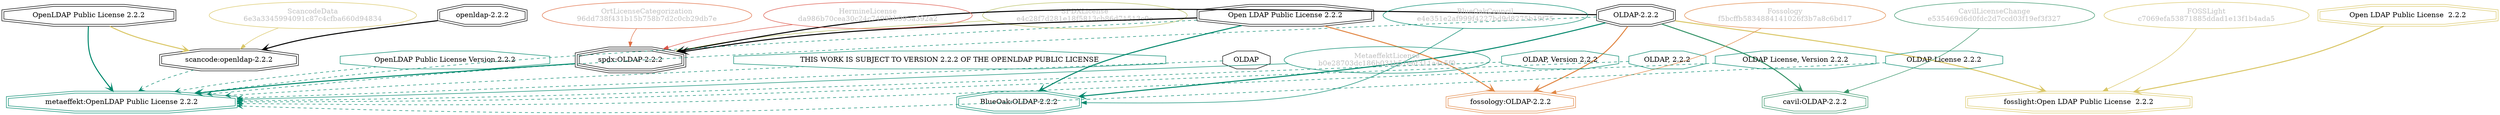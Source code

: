 strict digraph {
    node [shape=box];
    graph [splines=curved];
    3409 [label="SPDXLicense\ne4c28f7d281e18f5813cb86d71513c0e"
         ,fontcolor=gray
         ,color="#b8bf62"
         ,fillcolor="beige;1"
         ,shape=ellipse];
    3410 [label="spdx:OLDAP-2.2.2"
         ,shape=tripleoctagon];
    3411 [label="OLDAP-2.2.2"
         ,shape=doubleoctagon];
    3412 [label="Open LDAP Public License 2.2.2"
         ,shape=doubleoctagon];
    8938 [label="BlueOakCouncil\ne4e351e2af999f4227bd9d8275b19f75"
         ,fontcolor=gray
         ,color="#00876c"
         ,fillcolor="beige;1"
         ,shape=ellipse];
    8939 [label="BlueOak:OLDAP-2.2.2"
         ,color="#00876c"
         ,shape=doubleoctagon];
    21415 [label="ScancodeData\n6e3a3345994091c87c4cfba660d94834"
          ,fontcolor=gray
          ,color="#dac767"
          ,fillcolor="beige;1"
          ,shape=ellipse];
    21416 [label="scancode:openldap-2.2.2"
          ,shape=doubleoctagon];
    21417 [label="openldap-2.2.2"
          ,shape=doubleoctagon];
    21418 [label="OpenLDAP Public License 2.2.2"
          ,shape=doubleoctagon];
    27015 [label="Fossology\nf5bcffb5834884141026f3b7a8c6bd17"
          ,fontcolor=gray
          ,color="#e18745"
          ,fillcolor="beige;1"
          ,shape=ellipse];
    27016 [label="fossology:OLDAP-2.2.2"
          ,color="#e18745"
          ,shape=doubleoctagon];
    27265 [label=OLDAP
          ,shape=octagon];
    35141 [label="OrtLicenseCategorization\n96dd738f431b15b758b7d2c0cb29db7e"
          ,fontcolor=gray
          ,color="#e06f45"
          ,fillcolor="beige;1"
          ,shape=ellipse];
    37343 [label="CavilLicenseChange\ne535469d6d0fdc2d7ccd03f19ef3f327"
          ,fontcolor=gray
          ,color="#379469"
          ,fillcolor="beige;1"
          ,shape=ellipse];
    37344 [label="cavil:OLDAP-2.2.2"
          ,color="#379469"
          ,shape=doubleoctagon];
    46426 [label="MetaeffektLicense\nb0e28703dc186b031b51e6f311a4c5f0"
          ,fontcolor=gray
          ,color="#00876c"
          ,fillcolor="beige;1"
          ,shape=ellipse];
    46427 [label="metaeffekt:OpenLDAP Public License 2.2.2"
          ,color="#00876c"
          ,shape=doubleoctagon];
    46428 [label="OLDAP, Version 2.2.2"
          ,color="#00876c"
          ,shape=octagon];
    46429 [label="OLDAP, 2.2.2"
          ,color="#00876c"
          ,shape=octagon];
    46430 [label="OLDAP License, Version 2.2.2"
          ,color="#00876c"
          ,shape=octagon];
    46431 [label="OLDAP License 2.2.2"
          ,color="#00876c"
          ,shape=octagon];
    46432 [label="OpenLDAP Public License Version 2.2.2"
          ,color="#00876c"
          ,shape=octagon];
    46433 [label="THIS WORK IS SUBJECT TO VERSION 2.2.2 OF THE OPENLDAP PUBLIC LICENSE"
          ,color="#00876c"
          ,shape=octagon];
    50050 [label="HermineLicense\nda986b70cea30c24c7499bb995a392a2"
          ,fontcolor=gray
          ,color="#dc574a"
          ,fillcolor="beige;1"
          ,shape=ellipse];
    51046 [label="FOSSLight\nc7069efa53871885ddad1e13f1b4ada5"
          ,fontcolor=gray
          ,color="#dac767"
          ,fillcolor="beige;1"
          ,shape=ellipse];
    51047 [label="fosslight:Open LDAP Public License  2.2.2"
          ,color="#dac767"
          ,shape=doubleoctagon];
    51048 [label="Open LDAP Public License  2.2.2"
          ,color="#dac767"
          ,shape=doubleoctagon];
    3409 -> 3410 [weight=0.5
                 ,color="#b8bf62"];
    3410 -> 46427 [style=bold
                  ,arrowhead=vee
                  ,weight=0.7
                  ,color="#00876c"];
    3411 -> 3410 [style=bold
                 ,arrowhead=vee
                 ,weight=0.7];
    3411 -> 8939 [style=bold
                 ,arrowhead=vee
                 ,weight=0.7
                 ,color="#00876c"];
    3411 -> 27016 [style=bold
                  ,arrowhead=vee
                  ,weight=0.7
                  ,color="#e18745"];
    3411 -> 37344 [style=bold
                  ,arrowhead=vee
                  ,weight=0.7
                  ,color="#379469"];
    3411 -> 37344 [style=bold
                  ,arrowhead=vee
                  ,weight=0.7
                  ,color="#379469"];
    3411 -> 46427 [style=dashed
                  ,arrowhead=vee
                  ,weight=0.5
                  ,color="#00876c"];
    3411 -> 51047 [style=bold
                  ,arrowhead=vee
                  ,weight=0.7
                  ,color="#dac767"];
    3412 -> 3410 [style=bold
                 ,arrowhead=vee
                 ,weight=0.7];
    3412 -> 8939 [style=bold
                 ,arrowhead=vee
                 ,weight=0.7
                 ,color="#00876c"];
    3412 -> 27016 [style=bold
                  ,arrowhead=vee
                  ,weight=0.7
                  ,color="#e18745"];
    3412 -> 46427 [style=dashed
                  ,arrowhead=vee
                  ,weight=0.5
                  ,color="#00876c"];
    8938 -> 8939 [weight=0.5
                 ,color="#00876c"];
    21415 -> 21416 [weight=0.5
                   ,color="#dac767"];
    21416 -> 46427 [style=dashed
                   ,arrowhead=vee
                   ,weight=0.5
                   ,color="#00876c"];
    21417 -> 21416 [style=bold
                   ,arrowhead=vee
                   ,weight=0.7];
    21418 -> 21416 [style=bold
                   ,arrowhead=vee
                   ,weight=0.7
                   ,color="#dac767"];
    21418 -> 46427 [style=bold
                   ,arrowhead=vee
                   ,weight=0.7
                   ,color="#00876c"];
    27015 -> 27016 [weight=0.5
                   ,color="#e18745"];
    27265 -> 46427 [style=dashed
                   ,arrowhead=vee
                   ,weight=0.5
                   ,color="#00876c"];
    35141 -> 3410 [weight=0.5
                  ,color="#e06f45"];
    37343 -> 37344 [weight=0.5
                   ,color="#379469"];
    46426 -> 46427 [weight=0.5
                   ,color="#00876c"];
    46428 -> 46427 [style=dashed
                   ,arrowhead=vee
                   ,weight=0.5
                   ,color="#00876c"];
    46429 -> 46427 [style=dashed
                   ,arrowhead=vee
                   ,weight=0.5
                   ,color="#00876c"];
    46430 -> 46427 [style=dashed
                   ,arrowhead=vee
                   ,weight=0.5
                   ,color="#00876c"];
    46431 -> 46427 [style=dashed
                   ,arrowhead=vee
                   ,weight=0.5
                   ,color="#00876c"];
    46432 -> 46427 [style=dashed
                   ,arrowhead=vee
                   ,weight=0.5
                   ,color="#00876c"];
    46433 -> 46427 [style=dashed
                   ,arrowhead=vee
                   ,weight=0.5
                   ,color="#00876c"];
    50050 -> 3410 [weight=0.5
                  ,color="#dc574a"];
    51046 -> 51047 [weight=0.5
                   ,color="#dac767"];
    51048 -> 51047 [style=bold
                   ,arrowhead=vee
                   ,weight=0.7
                   ,color="#dac767"];
}
